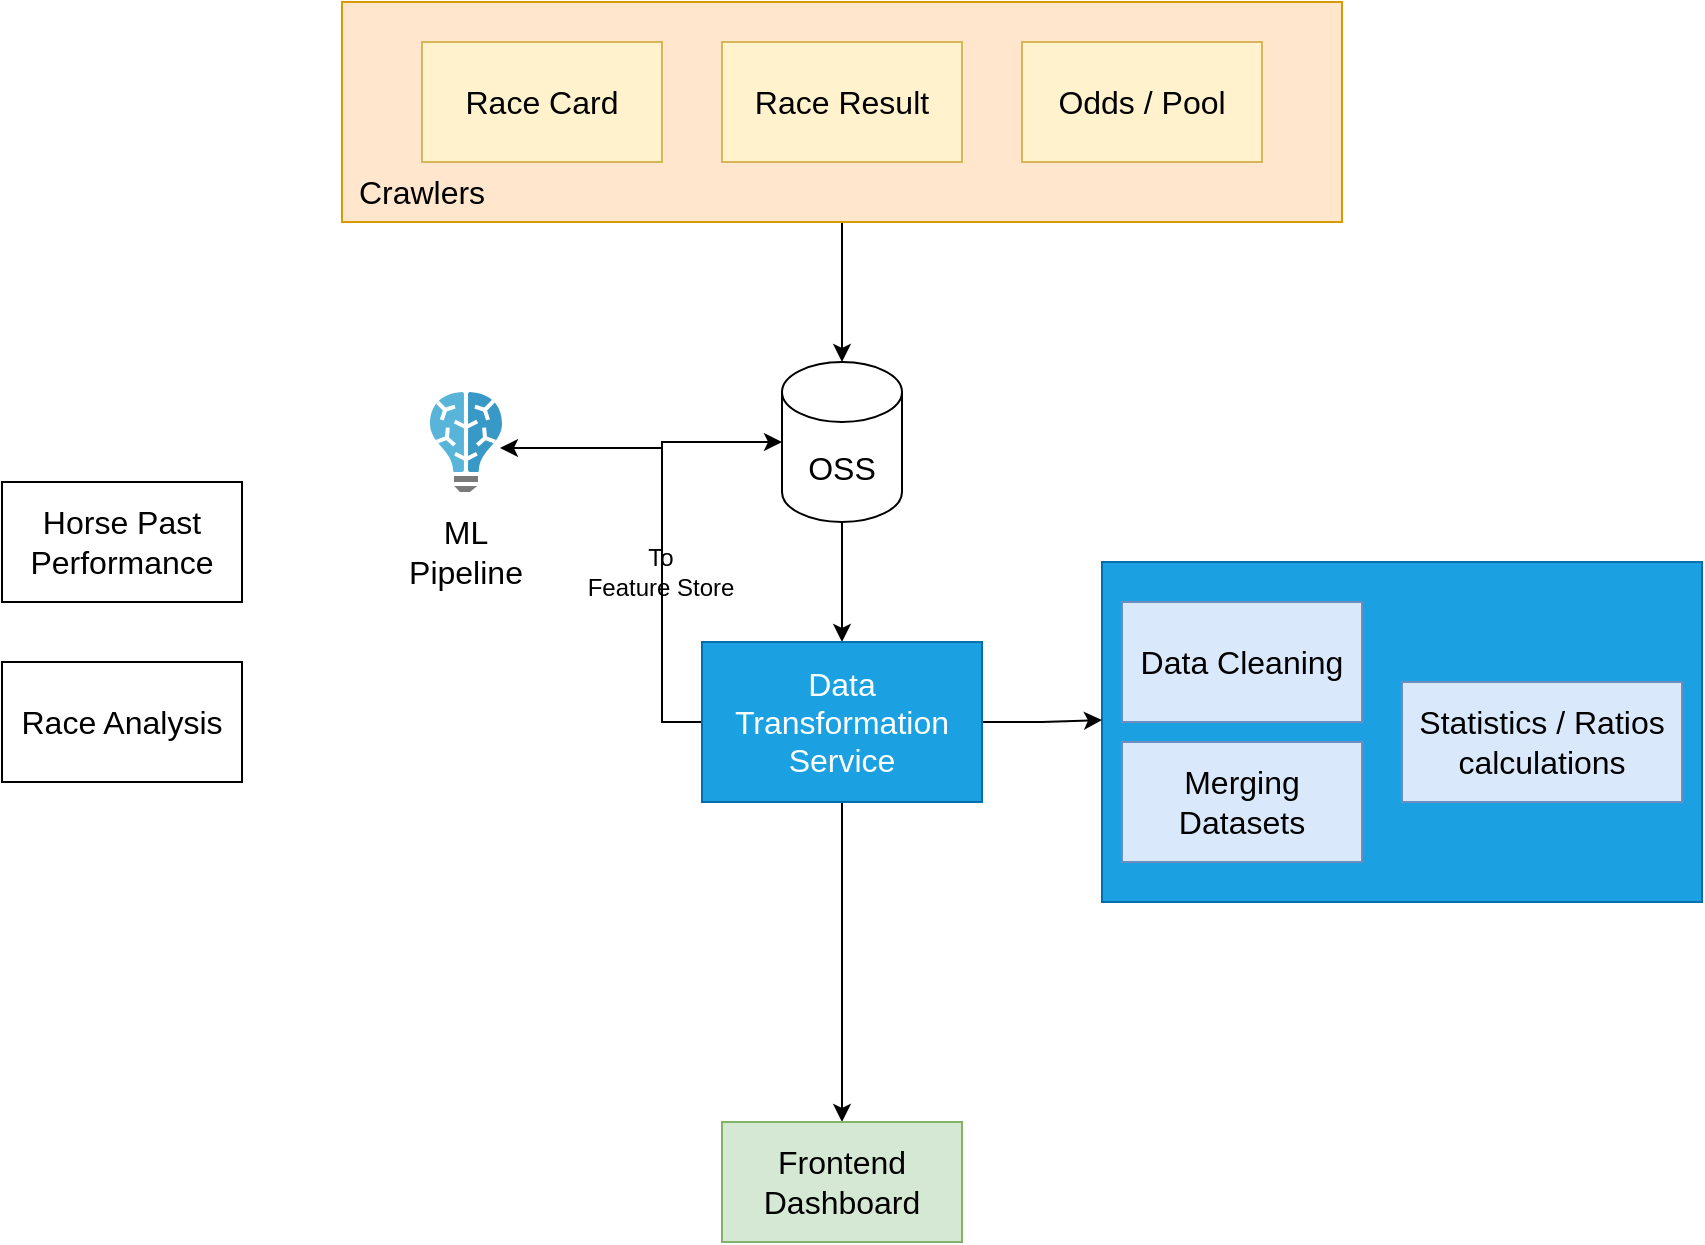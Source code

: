 <mxfile version="20.2.1" type="github">
  <diagram id="WHZ5MVZ6wct0eWsz36QE" name="Page-1">
    <mxGraphModel dx="1426" dy="800" grid="1" gridSize="10" guides="1" tooltips="1" connect="1" arrows="1" fold="1" page="1" pageScale="1" pageWidth="1654" pageHeight="1169" math="0" shadow="0">
      <root>
        <mxCell id="0" />
        <mxCell id="1" parent="0" />
        <mxCell id="ZWBb1swnOJKwOwQtOF0r-16" value="" style="rounded=0;whiteSpace=wrap;html=1;fontSize=16;fillColor=#1ba1e2;strokeColor=#006EAF;fontColor=#ffffff;" vertex="1" parent="1">
          <mxGeometry x="860" y="370" width="300" height="170" as="geometry" />
        </mxCell>
        <mxCell id="ZWBb1swnOJKwOwQtOF0r-9" style="edgeStyle=orthogonalEdgeStyle;rounded=0;orthogonalLoop=1;jettySize=auto;html=1;exitX=0.5;exitY=1;exitDx=0;exitDy=0;entryX=0.5;entryY=0;entryDx=0;entryDy=0;entryPerimeter=0;fontSize=16;" edge="1" parent="1" source="ZWBb1swnOJKwOwQtOF0r-6" target="ZWBb1swnOJKwOwQtOF0r-8">
          <mxGeometry relative="1" as="geometry" />
        </mxCell>
        <mxCell id="ZWBb1swnOJKwOwQtOF0r-6" value="" style="rounded=0;whiteSpace=wrap;html=1;fontSize=16;fillColor=#ffe6cc;strokeColor=#d79b00;" vertex="1" parent="1">
          <mxGeometry x="480" y="90" width="500" height="110" as="geometry" />
        </mxCell>
        <mxCell id="ZWBb1swnOJKwOwQtOF0r-1" value="Race Card" style="rounded=0;whiteSpace=wrap;html=1;fontSize=16;fillColor=#fff2cc;strokeColor=#d6b656;" vertex="1" parent="1">
          <mxGeometry x="520" y="110" width="120" height="60" as="geometry" />
        </mxCell>
        <mxCell id="ZWBb1swnOJKwOwQtOF0r-4" value="Odds / Pool" style="rounded=0;whiteSpace=wrap;html=1;fontSize=16;fillColor=#fff2cc;strokeColor=#d6b656;" vertex="1" parent="1">
          <mxGeometry x="820" y="110" width="120" height="60" as="geometry" />
        </mxCell>
        <mxCell id="ZWBb1swnOJKwOwQtOF0r-5" value="Race Result" style="rounded=0;whiteSpace=wrap;html=1;fontSize=16;fillColor=#fff2cc;strokeColor=#d6b656;" vertex="1" parent="1">
          <mxGeometry x="670" y="110" width="120" height="60" as="geometry" />
        </mxCell>
        <mxCell id="ZWBb1swnOJKwOwQtOF0r-7" value="Crawlers" style="text;html=1;strokeColor=none;fillColor=none;align=center;verticalAlign=middle;whiteSpace=wrap;rounded=0;fontSize=16;" vertex="1" parent="1">
          <mxGeometry x="480" y="170" width="80" height="30" as="geometry" />
        </mxCell>
        <mxCell id="ZWBb1swnOJKwOwQtOF0r-18" style="edgeStyle=orthogonalEdgeStyle;rounded=0;orthogonalLoop=1;jettySize=auto;html=1;exitX=0.5;exitY=1;exitDx=0;exitDy=0;exitPerimeter=0;entryX=0.5;entryY=0;entryDx=0;entryDy=0;fontSize=16;" edge="1" parent="1" source="ZWBb1swnOJKwOwQtOF0r-8" target="ZWBb1swnOJKwOwQtOF0r-12">
          <mxGeometry relative="1" as="geometry" />
        </mxCell>
        <mxCell id="ZWBb1swnOJKwOwQtOF0r-8" value="OSS" style="shape=cylinder3;whiteSpace=wrap;html=1;boundedLbl=1;backgroundOutline=1;size=15;fontSize=16;" vertex="1" parent="1">
          <mxGeometry x="700" y="270" width="60" height="80" as="geometry" />
        </mxCell>
        <mxCell id="ZWBb1swnOJKwOwQtOF0r-17" style="edgeStyle=orthogonalEdgeStyle;rounded=0;orthogonalLoop=1;jettySize=auto;html=1;exitX=1;exitY=0.5;exitDx=0;exitDy=0;entryX=0;entryY=0.465;entryDx=0;entryDy=0;entryPerimeter=0;fontSize=16;" edge="1" parent="1" source="ZWBb1swnOJKwOwQtOF0r-12" target="ZWBb1swnOJKwOwQtOF0r-16">
          <mxGeometry relative="1" as="geometry" />
        </mxCell>
        <mxCell id="ZWBb1swnOJKwOwQtOF0r-19" style="edgeStyle=orthogonalEdgeStyle;rounded=0;orthogonalLoop=1;jettySize=auto;html=1;entryX=0;entryY=0.5;entryDx=0;entryDy=0;entryPerimeter=0;fontSize=16;" edge="1" parent="1" source="ZWBb1swnOJKwOwQtOF0r-12" target="ZWBb1swnOJKwOwQtOF0r-8">
          <mxGeometry relative="1" as="geometry">
            <Array as="points">
              <mxPoint x="640" y="450" />
              <mxPoint x="640" y="310" />
            </Array>
          </mxGeometry>
        </mxCell>
        <mxCell id="ZWBb1swnOJKwOwQtOF0r-25" value="To&lt;br style=&quot;font-size: 12px;&quot;&gt;Feature Store" style="edgeLabel;html=1;align=center;verticalAlign=middle;resizable=0;points=[];fontSize=12;" vertex="1" connectable="0" parent="ZWBb1swnOJKwOwQtOF0r-19">
          <mxGeometry x="-0.136" y="1" relative="1" as="geometry">
            <mxPoint as="offset" />
          </mxGeometry>
        </mxCell>
        <mxCell id="ZWBb1swnOJKwOwQtOF0r-23" style="edgeStyle=orthogonalEdgeStyle;rounded=0;orthogonalLoop=1;jettySize=auto;html=1;exitX=0.5;exitY=1;exitDx=0;exitDy=0;entryX=0.5;entryY=0;entryDx=0;entryDy=0;fontSize=16;" edge="1" parent="1" source="ZWBb1swnOJKwOwQtOF0r-12" target="ZWBb1swnOJKwOwQtOF0r-22">
          <mxGeometry relative="1" as="geometry" />
        </mxCell>
        <mxCell id="ZWBb1swnOJKwOwQtOF0r-30" style="edgeStyle=orthogonalEdgeStyle;rounded=0;orthogonalLoop=1;jettySize=auto;html=1;exitX=0;exitY=0.5;exitDx=0;exitDy=0;entryX=0.972;entryY=0.56;entryDx=0;entryDy=0;entryPerimeter=0;fontSize=16;" edge="1" parent="1" source="ZWBb1swnOJKwOwQtOF0r-12" target="ZWBb1swnOJKwOwQtOF0r-20">
          <mxGeometry relative="1" as="geometry">
            <Array as="points">
              <mxPoint x="640" y="450" />
              <mxPoint x="640" y="313" />
            </Array>
          </mxGeometry>
        </mxCell>
        <mxCell id="ZWBb1swnOJKwOwQtOF0r-12" value="Data Transformation Service" style="rounded=0;whiteSpace=wrap;html=1;fontSize=16;fillColor=#1ba1e2;strokeColor=#006EAF;fontColor=#ffffff;" vertex="1" parent="1">
          <mxGeometry x="660" y="410" width="140" height="80" as="geometry" />
        </mxCell>
        <mxCell id="ZWBb1swnOJKwOwQtOF0r-13" value="Data Cleaning" style="rounded=0;whiteSpace=wrap;html=1;fontSize=16;fillColor=#dae8fc;strokeColor=#6c8ebf;" vertex="1" parent="1">
          <mxGeometry x="870" y="390" width="120" height="60" as="geometry" />
        </mxCell>
        <mxCell id="ZWBb1swnOJKwOwQtOF0r-14" value="Merging Datasets" style="rounded=0;whiteSpace=wrap;html=1;fontSize=16;fillColor=#dae8fc;strokeColor=#6c8ebf;" vertex="1" parent="1">
          <mxGeometry x="870" y="460" width="120" height="60" as="geometry" />
        </mxCell>
        <mxCell id="ZWBb1swnOJKwOwQtOF0r-15" value="Statistics / Ratios calculations" style="rounded=0;whiteSpace=wrap;html=1;fontSize=16;fillColor=#dae8fc;strokeColor=#6c8ebf;" vertex="1" parent="1">
          <mxGeometry x="1010" y="430" width="140" height="60" as="geometry" />
        </mxCell>
        <mxCell id="ZWBb1swnOJKwOwQtOF0r-20" value="" style="sketch=0;aspect=fixed;html=1;points=[];align=center;image;fontSize=12;image=img/lib/mscae/Batch_AI.svg;" vertex="1" parent="1">
          <mxGeometry x="524" y="285" width="36" height="50" as="geometry" />
        </mxCell>
        <mxCell id="ZWBb1swnOJKwOwQtOF0r-22" value="Frontend Dashboard" style="rounded=0;whiteSpace=wrap;html=1;fontSize=16;fillColor=#d5e8d4;strokeColor=#82b366;" vertex="1" parent="1">
          <mxGeometry x="670" y="650" width="120" height="60" as="geometry" />
        </mxCell>
        <mxCell id="ZWBb1swnOJKwOwQtOF0r-24" value="ML Pipeline" style="text;html=1;strokeColor=none;fillColor=none;align=center;verticalAlign=middle;whiteSpace=wrap;rounded=0;fontSize=16;" vertex="1" parent="1">
          <mxGeometry x="512" y="350" width="60" height="30" as="geometry" />
        </mxCell>
        <mxCell id="ZWBb1swnOJKwOwQtOF0r-27" value="&lt;font style=&quot;font-size: 16px;&quot;&gt;Horse Past Performance&lt;/font&gt;" style="rounded=0;whiteSpace=wrap;html=1;fontSize=12;" vertex="1" parent="1">
          <mxGeometry x="310" y="330" width="120" height="60" as="geometry" />
        </mxCell>
        <mxCell id="ZWBb1swnOJKwOwQtOF0r-28" value="&lt;font style=&quot;font-size: 16px;&quot;&gt;Race Analysis&lt;/font&gt;" style="rounded=0;whiteSpace=wrap;html=1;fontSize=12;" vertex="1" parent="1">
          <mxGeometry x="310" y="420" width="120" height="60" as="geometry" />
        </mxCell>
      </root>
    </mxGraphModel>
  </diagram>
</mxfile>
